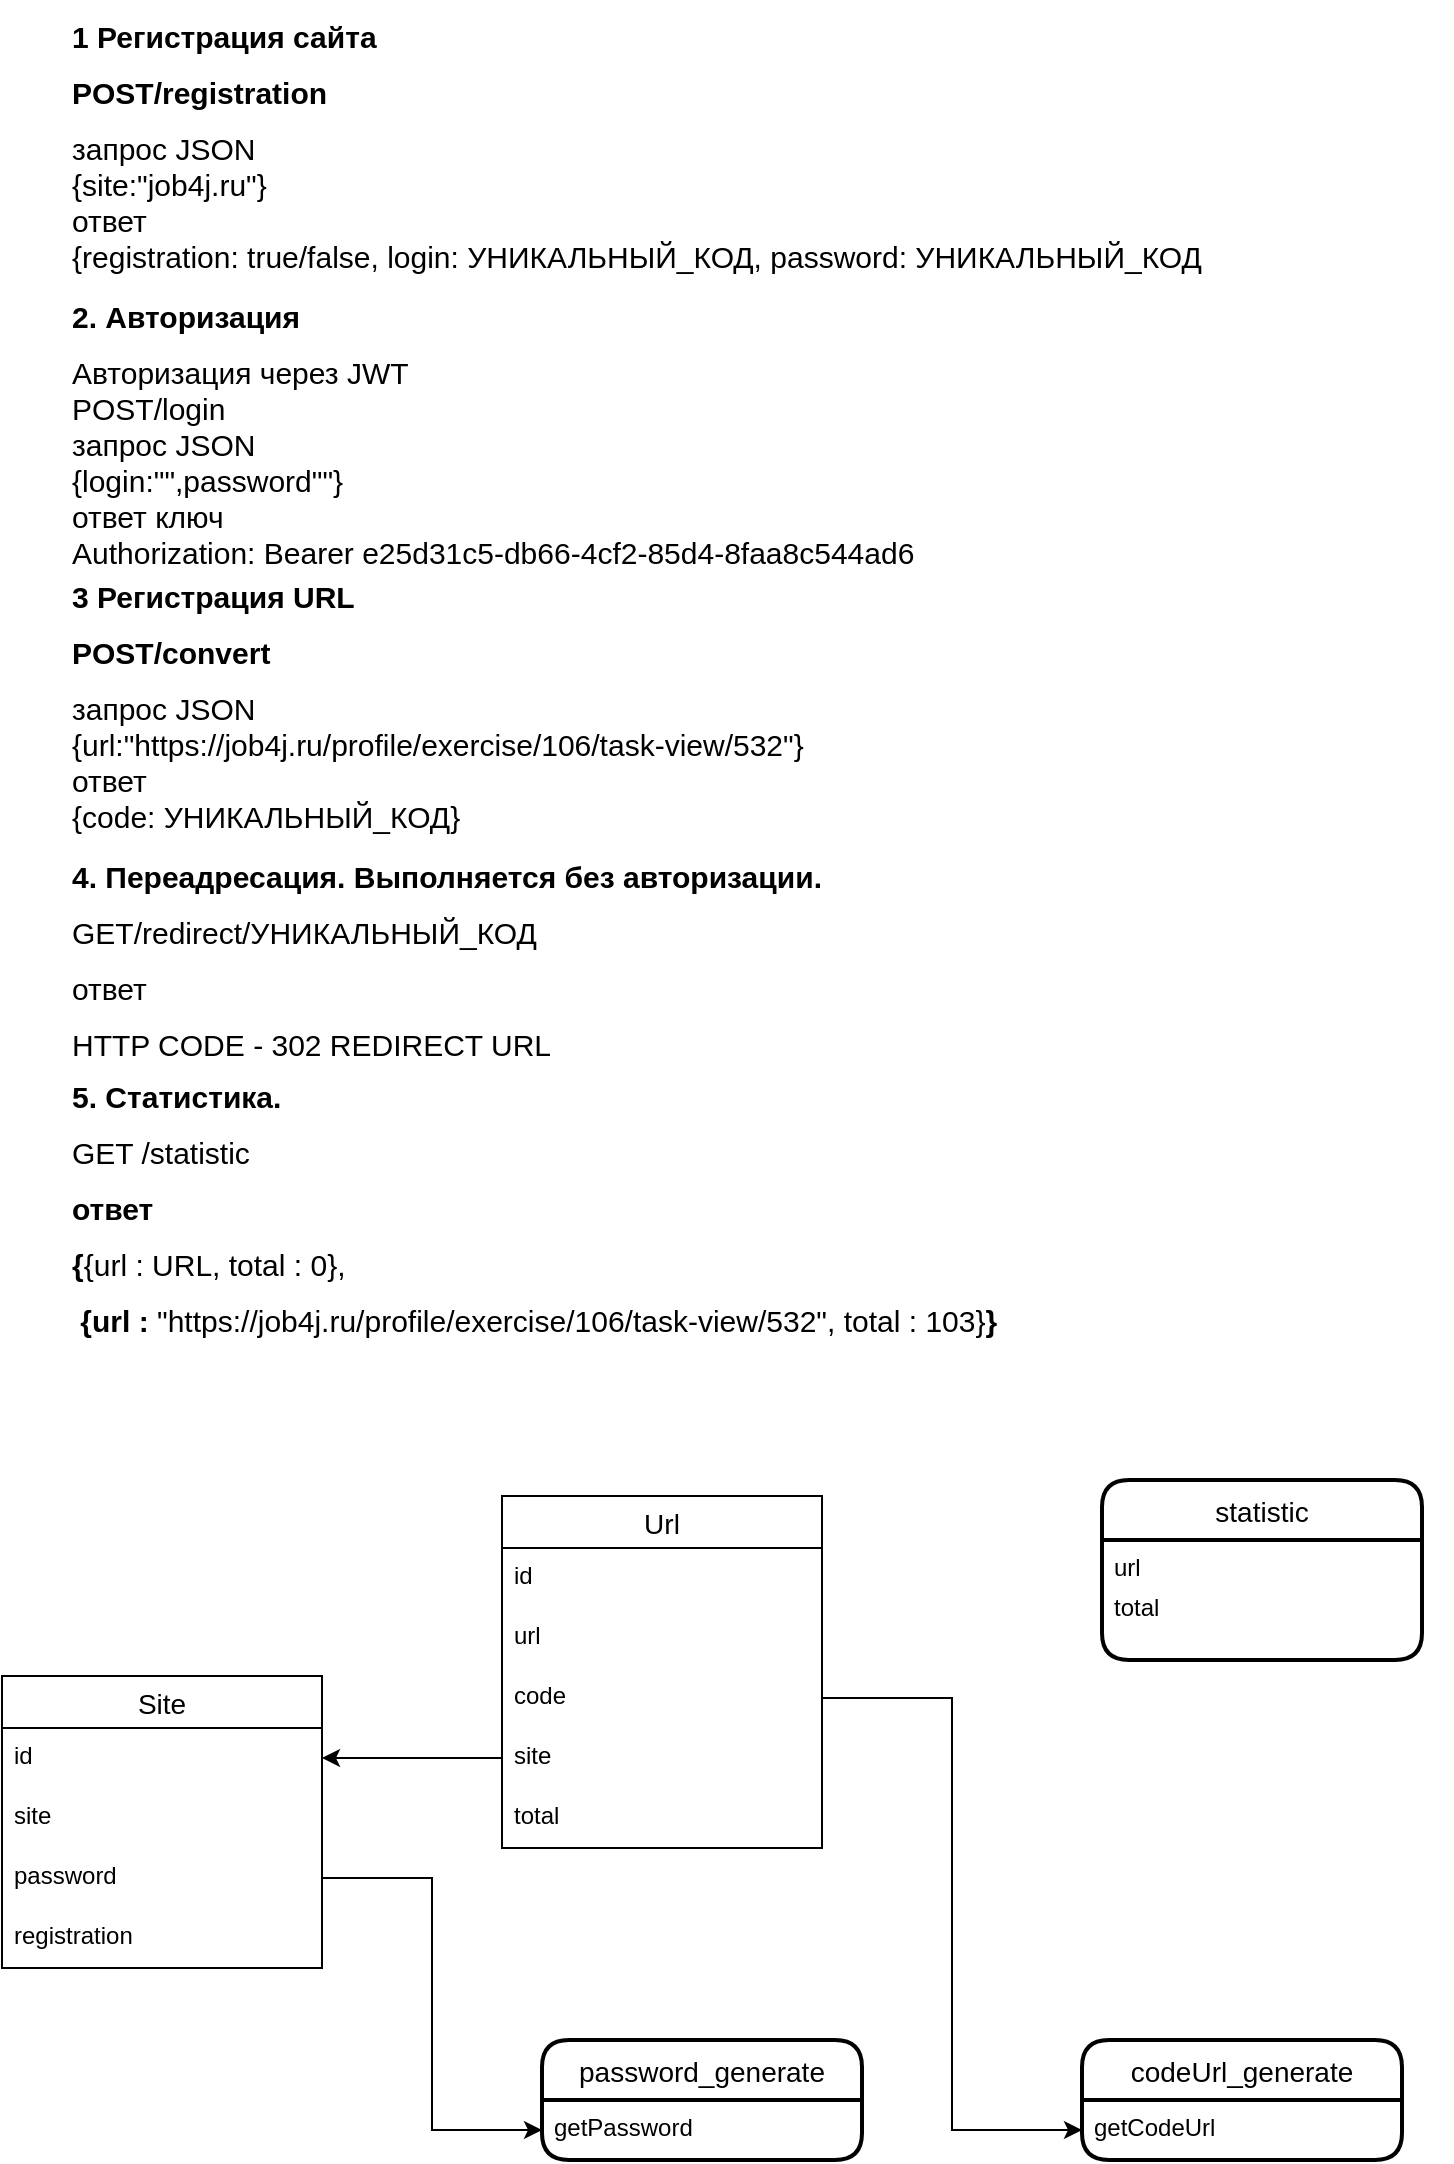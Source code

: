 <mxfile version="19.0.3" type="device"><diagram id="X9NzyyOfC4WTrBln20wl" name="Страница 1"><mxGraphModel dx="883" dy="1692" grid="1" gridSize="10" guides="1" tooltips="1" connect="1" arrows="1" fold="1" page="1" pageScale="1" pageWidth="1169" pageHeight="827" math="0" shadow="0"><root><mxCell id="0"/><mxCell id="1" parent="0"/><mxCell id="UpRbDbuiHXPz1Gxn8rM2-5" value="Site" style="swimlane;fontStyle=0;childLayout=stackLayout;horizontal=1;startSize=26;horizontalStack=0;resizeParent=1;resizeParentMax=0;resizeLast=0;collapsible=1;marginBottom=0;align=center;fontSize=14;" vertex="1" parent="1"><mxGeometry x="130" y="608" width="160" height="146" as="geometry"/></mxCell><mxCell id="UpRbDbuiHXPz1Gxn8rM2-22" value="id" style="text;strokeColor=none;fillColor=none;spacingLeft=4;spacingRight=4;overflow=hidden;rotatable=0;points=[[0,0.5],[1,0.5]];portConstraint=eastwest;fontSize=12;" vertex="1" parent="UpRbDbuiHXPz1Gxn8rM2-5"><mxGeometry y="26" width="160" height="30" as="geometry"/></mxCell><mxCell id="UpRbDbuiHXPz1Gxn8rM2-6" value="site" style="text;strokeColor=none;fillColor=none;spacingLeft=4;spacingRight=4;overflow=hidden;rotatable=0;points=[[0,0.5],[1,0.5]];portConstraint=eastwest;fontSize=12;" vertex="1" parent="UpRbDbuiHXPz1Gxn8rM2-5"><mxGeometry y="56" width="160" height="30" as="geometry"/></mxCell><mxCell id="UpRbDbuiHXPz1Gxn8rM2-7" value="password" style="text;strokeColor=none;fillColor=none;spacingLeft=4;spacingRight=4;overflow=hidden;rotatable=0;points=[[0,0.5],[1,0.5]];portConstraint=eastwest;fontSize=12;" vertex="1" parent="UpRbDbuiHXPz1Gxn8rM2-5"><mxGeometry y="86" width="160" height="30" as="geometry"/></mxCell><mxCell id="UpRbDbuiHXPz1Gxn8rM2-37" value="registration" style="text;strokeColor=none;fillColor=none;spacingLeft=4;spacingRight=4;overflow=hidden;rotatable=0;points=[[0,0.5],[1,0.5]];portConstraint=eastwest;fontSize=12;" vertex="1" parent="UpRbDbuiHXPz1Gxn8rM2-5"><mxGeometry y="116" width="160" height="30" as="geometry"/></mxCell><mxCell id="UpRbDbuiHXPz1Gxn8rM2-13" value="password_generate" style="swimlane;childLayout=stackLayout;horizontal=1;startSize=30;horizontalStack=0;rounded=1;fontSize=14;fontStyle=0;strokeWidth=2;resizeParent=0;resizeLast=1;shadow=0;dashed=0;align=center;" vertex="1" parent="1"><mxGeometry x="400" y="790" width="160" height="60" as="geometry"/></mxCell><mxCell id="UpRbDbuiHXPz1Gxn8rM2-14" value="getPassword" style="align=left;strokeColor=none;fillColor=none;spacingLeft=4;fontSize=12;verticalAlign=top;resizable=0;rotatable=0;part=1;" vertex="1" parent="UpRbDbuiHXPz1Gxn8rM2-13"><mxGeometry y="30" width="160" height="30" as="geometry"/></mxCell><mxCell id="UpRbDbuiHXPz1Gxn8rM2-16" value="Url" style="swimlane;fontStyle=0;childLayout=stackLayout;horizontal=1;startSize=26;horizontalStack=0;resizeParent=1;resizeParentMax=0;resizeLast=0;collapsible=1;marginBottom=0;align=center;fontSize=14;" vertex="1" parent="1"><mxGeometry x="380" y="518" width="160" height="176" as="geometry"/></mxCell><mxCell id="UpRbDbuiHXPz1Gxn8rM2-24" value="id" style="text;strokeColor=none;fillColor=none;spacingLeft=4;spacingRight=4;overflow=hidden;rotatable=0;points=[[0,0.5],[1,0.5]];portConstraint=eastwest;fontSize=12;" vertex="1" parent="UpRbDbuiHXPz1Gxn8rM2-16"><mxGeometry y="26" width="160" height="30" as="geometry"/></mxCell><mxCell id="UpRbDbuiHXPz1Gxn8rM2-17" value="url" style="text;strokeColor=none;fillColor=none;spacingLeft=4;spacingRight=4;overflow=hidden;rotatable=0;points=[[0,0.5],[1,0.5]];portConstraint=eastwest;fontSize=12;" vertex="1" parent="UpRbDbuiHXPz1Gxn8rM2-16"><mxGeometry y="56" width="160" height="30" as="geometry"/></mxCell><mxCell id="UpRbDbuiHXPz1Gxn8rM2-18" value="code" style="text;strokeColor=none;fillColor=none;spacingLeft=4;spacingRight=4;overflow=hidden;rotatable=0;points=[[0,0.5],[1,0.5]];portConstraint=eastwest;fontSize=12;" vertex="1" parent="UpRbDbuiHXPz1Gxn8rM2-16"><mxGeometry y="86" width="160" height="30" as="geometry"/></mxCell><mxCell id="UpRbDbuiHXPz1Gxn8rM2-23" value="site" style="text;strokeColor=none;fillColor=none;spacingLeft=4;spacingRight=4;overflow=hidden;rotatable=0;points=[[0,0.5],[1,0.5]];portConstraint=eastwest;fontSize=12;" vertex="1" parent="UpRbDbuiHXPz1Gxn8rM2-16"><mxGeometry y="116" width="160" height="30" as="geometry"/></mxCell><mxCell id="UpRbDbuiHXPz1Gxn8rM2-26" value="total" style="text;strokeColor=none;fillColor=none;spacingLeft=4;spacingRight=4;overflow=hidden;rotatable=0;points=[[0,0.5],[1,0.5]];portConstraint=eastwest;fontSize=12;" vertex="1" parent="UpRbDbuiHXPz1Gxn8rM2-16"><mxGeometry y="146" width="160" height="30" as="geometry"/></mxCell><mxCell id="UpRbDbuiHXPz1Gxn8rM2-25" style="edgeStyle=orthogonalEdgeStyle;rounded=0;orthogonalLoop=1;jettySize=auto;html=1;entryX=1;entryY=0.5;entryDx=0;entryDy=0;exitX=0;exitY=0.5;exitDx=0;exitDy=0;" edge="1" parent="1" source="UpRbDbuiHXPz1Gxn8rM2-23" target="UpRbDbuiHXPz1Gxn8rM2-22"><mxGeometry relative="1" as="geometry"/></mxCell><mxCell id="UpRbDbuiHXPz1Gxn8rM2-27" value="codeUrl_generate" style="swimlane;childLayout=stackLayout;horizontal=1;startSize=30;horizontalStack=0;rounded=1;fontSize=14;fontStyle=0;strokeWidth=2;resizeParent=0;resizeLast=1;shadow=0;dashed=0;align=center;" vertex="1" parent="1"><mxGeometry x="670" y="790" width="160" height="60" as="geometry"/></mxCell><mxCell id="UpRbDbuiHXPz1Gxn8rM2-28" value="getCodeUrl" style="align=left;strokeColor=none;fillColor=none;spacingLeft=4;fontSize=12;verticalAlign=top;resizable=0;rotatable=0;part=1;" vertex="1" parent="UpRbDbuiHXPz1Gxn8rM2-27"><mxGeometry y="30" width="160" height="30" as="geometry"/></mxCell><mxCell id="UpRbDbuiHXPz1Gxn8rM2-29" style="edgeStyle=orthogonalEdgeStyle;rounded=0;orthogonalLoop=1;jettySize=auto;html=1;entryX=0;entryY=0.75;entryDx=0;entryDy=0;" edge="1" parent="1" source="UpRbDbuiHXPz1Gxn8rM2-7" target="UpRbDbuiHXPz1Gxn8rM2-13"><mxGeometry relative="1" as="geometry"/></mxCell><mxCell id="UpRbDbuiHXPz1Gxn8rM2-30" style="edgeStyle=orthogonalEdgeStyle;rounded=0;orthogonalLoop=1;jettySize=auto;html=1;entryX=0;entryY=0.5;entryDx=0;entryDy=0;" edge="1" parent="1" source="UpRbDbuiHXPz1Gxn8rM2-18" target="UpRbDbuiHXPz1Gxn8rM2-28"><mxGeometry relative="1" as="geometry"/></mxCell><mxCell id="UpRbDbuiHXPz1Gxn8rM2-31" value="statistic" style="swimlane;childLayout=stackLayout;horizontal=1;startSize=30;horizontalStack=0;rounded=1;fontSize=14;fontStyle=0;strokeWidth=2;resizeParent=0;resizeLast=1;shadow=0;dashed=0;align=center;" vertex="1" parent="1"><mxGeometry x="680" y="510" width="160" height="90" as="geometry"/></mxCell><mxCell id="UpRbDbuiHXPz1Gxn8rM2-33" value="url" style="text;strokeColor=none;fillColor=none;spacingLeft=4;spacingRight=4;overflow=hidden;rotatable=0;points=[[0,0.5],[1,0.5]];portConstraint=eastwest;fontSize=12;" vertex="1" parent="UpRbDbuiHXPz1Gxn8rM2-31"><mxGeometry y="30" width="160" height="20" as="geometry"/></mxCell><mxCell id="UpRbDbuiHXPz1Gxn8rM2-34" value="total" style="text;strokeColor=none;fillColor=none;spacingLeft=4;spacingRight=4;overflow=hidden;rotatable=0;points=[[0,0.5],[1,0.5]];portConstraint=eastwest;fontSize=12;" vertex="1" parent="UpRbDbuiHXPz1Gxn8rM2-31"><mxGeometry y="50" width="160" height="40" as="geometry"/></mxCell><mxCell id="UpRbDbuiHXPz1Gxn8rM2-36" value="&lt;h1 style=&quot;font-size: 15px;&quot;&gt;&lt;font style=&quot;font-size: 15px;&quot;&gt;1 Регистрация сайта&lt;/font&gt;&lt;/h1&gt;&lt;h1 style=&quot;font-size: 15px;&quot;&gt;&lt;font style=&quot;font-size: 15px;&quot;&gt;POST/registration&lt;/font&gt;&lt;/h1&gt;&lt;div style=&quot;font-size: 15px;&quot;&gt;&lt;span style=&quot;font-size: 15px;&quot;&gt;запрос JSON&lt;/span&gt;&lt;/div&gt;&lt;div style=&quot;font-size: 15px;&quot;&gt;&lt;font style=&quot;font-size: 15px;&quot;&gt;{site:&quot;job4j.ru&quot;}&lt;/font&gt;&lt;/div&gt;&lt;div style=&quot;font-size: 15px;&quot;&gt;&lt;font style=&quot;font-size: 15px;&quot;&gt;ответ&lt;/font&gt;&lt;/div&gt;&lt;div style=&quot;font-size: 15px;&quot;&gt;{registration: true/false, login: УНИКАЛЬНЫЙ_КОД, password: УНИКАЛЬНЫЙ_КОД&lt;/div&gt;" style="text;html=1;strokeColor=none;fillColor=none;spacing=5;spacingTop=-20;whiteSpace=wrap;overflow=hidden;rounded=0;fontSize=15;" vertex="1" parent="1"><mxGeometry x="160" y="-220" width="600" height="140" as="geometry"/></mxCell><mxCell id="UpRbDbuiHXPz1Gxn8rM2-38" value="&lt;h1 style=&quot;font-size: 15px;&quot;&gt;3 Регистрация URL&lt;/h1&gt;&lt;h1 style=&quot;font-size: 15px;&quot;&gt;&lt;font style=&quot;font-size: 15px;&quot;&gt;POST/convert&lt;/font&gt;&lt;/h1&gt;&lt;div style=&quot;font-size: 15px;&quot;&gt;&lt;span style=&quot;font-size: 15px;&quot;&gt;запрос JSON&lt;/span&gt;&lt;/div&gt;&lt;div style=&quot;font-size: 15px;&quot;&gt;&lt;font style=&quot;font-size: 15px;&quot;&gt;{url:&lt;span style=&quot;background-color: initial; font-size: 15px;&quot;&gt;&quot;https://job4j.ru/profile/exercise/106/task-view/532&lt;/span&gt;&lt;span style=&quot;background-color: initial; font-size: 15px;&quot;&gt;&quot;}&lt;/span&gt;&lt;br style=&quot;font-size: 15px;&quot;&gt;&lt;/font&gt;&lt;/div&gt;&lt;div style=&quot;font-size: 15px;&quot;&gt;&lt;font style=&quot;font-size: 15px;&quot;&gt;ответ&lt;/font&gt;&lt;/div&gt;&lt;div style=&quot;font-size: 15px;&quot;&gt;{code: УНИКАЛЬНЫЙ_КОД}&lt;/div&gt;" style="text;html=1;strokeColor=none;fillColor=none;spacing=5;spacingTop=-20;whiteSpace=wrap;overflow=hidden;rounded=0;fontSize=15;" vertex="1" parent="1"><mxGeometry x="160" y="60" width="540" height="130" as="geometry"/></mxCell><mxCell id="UpRbDbuiHXPz1Gxn8rM2-39" value="&lt;h1 style=&quot;font-size: 15px;&quot;&gt;&lt;font style=&quot;font-size: 15px;&quot;&gt;4. Переадресация. Выполняется без авторизации.&lt;/font&gt;&lt;/h1&gt;&lt;h1 style=&quot;font-size: 15px;&quot;&gt;&lt;font style=&quot;font-weight: normal; font-size: 15px;&quot;&gt;GET/redirect/УНИКАЛЬНЫЙ_КОД&lt;/font&gt;&lt;/h1&gt;&lt;h1 style=&quot;font-size: 15px;&quot;&gt;&lt;span style=&quot;font-weight: normal; font-size: 15px;&quot;&gt;&lt;font style=&quot;font-size: 15px;&quot;&gt;ответ&lt;/font&gt;&lt;/span&gt;&lt;/h1&gt;&lt;div style=&quot;font-size: 15px;&quot;&gt;&lt;font style=&quot;font-size: 15px;&quot;&gt;HTTP CODE - 302 REDIRECT URL&lt;/font&gt;&lt;/div&gt;" style="text;html=1;strokeColor=none;fillColor=none;spacing=5;spacingTop=-20;whiteSpace=wrap;overflow=hidden;rounded=0;fontSize=15;" vertex="1" parent="1"><mxGeometry x="160" y="200" width="540" height="100" as="geometry"/></mxCell><mxCell id="UpRbDbuiHXPz1Gxn8rM2-40" value="&lt;h1 style=&quot;font-size: 15px;&quot;&gt;2. Авторизация&lt;/h1&gt;&lt;div style=&quot;font-size: 15px;&quot;&gt;Авторизация через JWT&lt;/div&gt;&lt;div style=&quot;font-size: 15px;&quot;&gt;POST/login&lt;/div&gt;&lt;div style=&quot;font-size: 15px;&quot;&gt;запрос JSON&lt;/div&gt;&lt;div style=&quot;font-size: 15px;&quot;&gt;{login:&quot;&quot;,password&quot;&quot;}&lt;/div&gt;&lt;div style=&quot;font-size: 15px;&quot;&gt;ответ ключ&lt;/div&gt;&lt;div style=&quot;font-size: 15px;&quot;&gt;&lt;span style=&quot;background-color: initial;&quot;&gt;Authorization: Bearer e25d31c5-db66-&lt;/span&gt;&lt;span style=&quot;background-color: initial;&quot; class=&quot;hljs-number&quot;&gt;4&lt;/span&gt;&lt;span style=&quot;background-color: initial;&quot;&gt;cf2-&lt;/span&gt;&lt;span style=&quot;background-color: initial;&quot; class=&quot;hljs-number&quot;&gt;85&lt;/span&gt;&lt;span style=&quot;background-color: initial;&quot;&gt;d4-&lt;/span&gt;&lt;span style=&quot;background-color: initial;&quot; class=&quot;hljs-number&quot;&gt;8f&lt;/span&gt;&lt;span style=&quot;background-color: initial;&quot;&gt;aa8c544ad6&lt;/span&gt;&lt;/div&gt;" style="text;html=1;strokeColor=none;fillColor=none;spacing=5;spacingTop=-20;whiteSpace=wrap;overflow=hidden;rounded=0;fontSize=15;" vertex="1" parent="1"><mxGeometry x="160" y="-80" width="650" height="140" as="geometry"/></mxCell><mxCell id="UpRbDbuiHXPz1Gxn8rM2-41" value="&lt;h1 style=&quot;font-size: 15px;&quot;&gt;&lt;font style=&quot;font-size: 15px;&quot;&gt;5. Статистика.&lt;/font&gt;&lt;/h1&gt;&lt;h1 style=&quot;font-size: 15px;&quot;&gt;&lt;font style=&quot;font-weight: normal; font-size: 15px;&quot;&gt;GET /statistic&lt;/font&gt;&lt;/h1&gt;&lt;h1 style=&quot;font-size: 15px;&quot;&gt;ответ&lt;/h1&gt;&lt;h1 style=&quot;font-size: 15px;&quot;&gt;{&lt;span style=&quot;background-color: initial; font-weight: normal;&quot;&gt;{url : URL, total : &lt;/span&gt;&lt;span style=&quot;background-color: initial; font-weight: normal;&quot; class=&quot;hljs-number&quot;&gt;0&lt;/span&gt;&lt;span style=&quot;background-color: initial; font-weight: normal;&quot;&gt;},&lt;/span&gt;&lt;/h1&gt;&lt;h1 style=&quot;font-size: 15px;&quot;&gt;&amp;nbsp;{url : &lt;span style=&quot;background-color: initial; font-weight: normal;&quot; class=&quot;hljs-string&quot;&gt;&quot;https://job4j.ru/profile/exercise/106/task-view/532&quot;&lt;/span&gt;&lt;span style=&quot;background-color: initial; font-weight: normal;&quot;&gt;, total : &lt;/span&gt;&lt;span style=&quot;background-color: initial; font-weight: normal;&quot; class=&quot;hljs-number&quot;&gt;103&lt;/span&gt;&lt;span style=&quot;background-color: initial; font-weight: normal;&quot;&gt;}&lt;/span&gt;}&lt;/h1&gt;" style="text;html=1;strokeColor=none;fillColor=none;spacing=5;spacingTop=-20;whiteSpace=wrap;overflow=hidden;rounded=0;fontSize=15;" vertex="1" parent="1"><mxGeometry x="160" y="310" width="695" height="140" as="geometry"/></mxCell></root></mxGraphModel></diagram></mxfile>